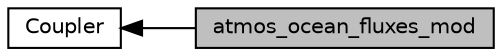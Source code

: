 digraph "atmos_ocean_fluxes_mod"
{
  edge [fontname="Helvetica",fontsize="10",labelfontname="Helvetica",labelfontsize="10"];
  node [fontname="Helvetica",fontsize="10",shape=box];
  rankdir=LR;
  Node1 [label="atmos_ocean_fluxes_mod",height=0.2,width=0.4,color="black", fillcolor="grey75", style="filled", fontcolor="black",tooltip="Implementation of routines to solve the gas fluxes at the ocean surface for a coupled model as outlin..."];
  Node2 [label="Coupler",height=0.2,width=0.4,color="black", fillcolor="white", style="filled",URL="$group__coupler.html",tooltip="Modules and associated files in the coupler directory."];
  Node2->Node1 [shape=plaintext, dir="back", style="solid"];
}
